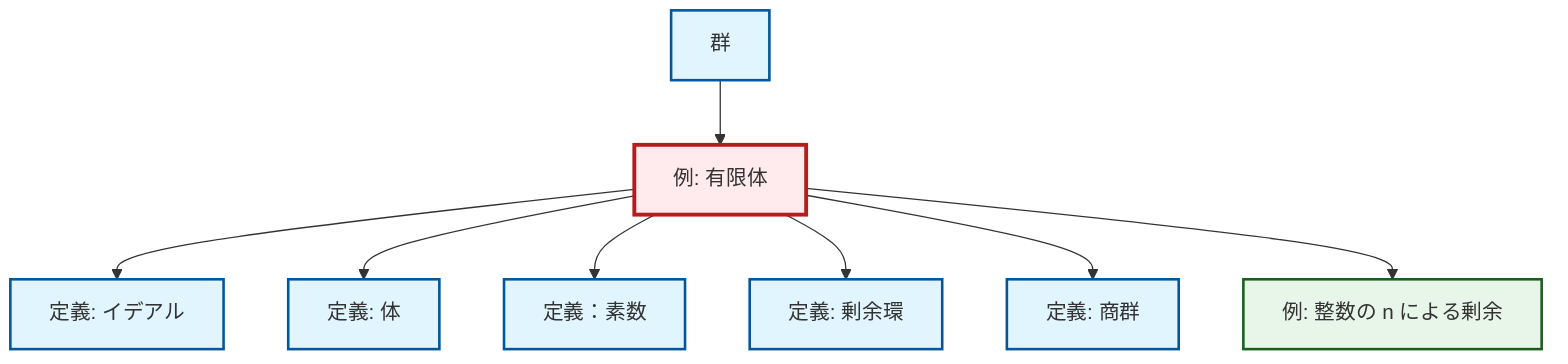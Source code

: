 graph TD
    classDef definition fill:#e1f5fe,stroke:#01579b,stroke-width:2px
    classDef theorem fill:#f3e5f5,stroke:#4a148c,stroke-width:2px
    classDef axiom fill:#fff3e0,stroke:#e65100,stroke-width:2px
    classDef example fill:#e8f5e9,stroke:#1b5e20,stroke-width:2px
    classDef current fill:#ffebee,stroke:#b71c1c,stroke-width:3px
    def-prime["定義：素数"]:::definition
    def-quotient-ring["定義: 剰余環"]:::definition
    def-field["定義: 体"]:::definition
    ex-finite-field["例: 有限体"]:::example
    def-group["群"]:::definition
    ex-quotient-integers-mod-n["例: 整数の n による剰余"]:::example
    def-quotient-group["定義: 商群"]:::definition
    def-ideal["定義: イデアル"]:::definition
    ex-finite-field --> def-ideal
    ex-finite-field --> def-field
    ex-finite-field --> def-prime
    ex-finite-field --> def-quotient-ring
    def-group --> ex-finite-field
    ex-finite-field --> def-quotient-group
    ex-finite-field --> ex-quotient-integers-mod-n
    class ex-finite-field current
